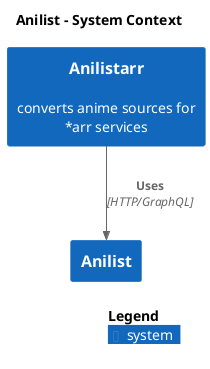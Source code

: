@startuml
set separator none
title Anilist - System Context

top to bottom direction

!include <C4/C4>
!include <C4/C4_Context>

System(Anilist, "Anilist", $descr="", $tags="", $link="")
System(Anilistarr, "Anilistarr", $descr="converts anime sources for *arr services", $tags="", $link="")

Rel(Anilistarr, Anilist, "Uses", $techn="HTTP/GraphQL", $tags="", $link="")

SHOW_LEGEND(true)
@enduml